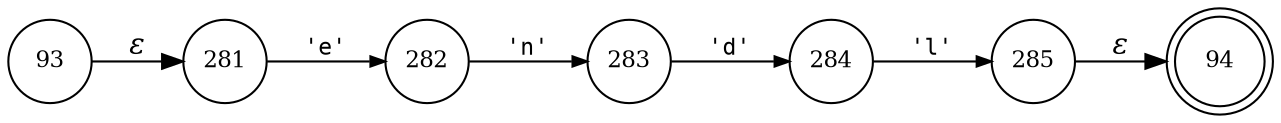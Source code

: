 digraph ATN {
rankdir=LR;
s94[fontsize=11, label="94", shape=doublecircle, fixedsize=true, width=.6];
s281[fontsize=11,label="281", shape=circle, fixedsize=true, width=.55, peripheries=1];
s282[fontsize=11,label="282", shape=circle, fixedsize=true, width=.55, peripheries=1];
s283[fontsize=11,label="283", shape=circle, fixedsize=true, width=.55, peripheries=1];
s284[fontsize=11,label="284", shape=circle, fixedsize=true, width=.55, peripheries=1];
s93[fontsize=11,label="93", shape=circle, fixedsize=true, width=.55, peripheries=1];
s285[fontsize=11,label="285", shape=circle, fixedsize=true, width=.55, peripheries=1];
s93 -> s281 [fontname="Times-Italic", label="&epsilon;"];
s281 -> s282 [fontsize=11, fontname="Courier", arrowsize=.7, label = "'e'", arrowhead = normal];
s282 -> s283 [fontsize=11, fontname="Courier", arrowsize=.7, label = "'n'", arrowhead = normal];
s283 -> s284 [fontsize=11, fontname="Courier", arrowsize=.7, label = "'d'", arrowhead = normal];
s284 -> s285 [fontsize=11, fontname="Courier", arrowsize=.7, label = "'l'", arrowhead = normal];
s285 -> s94 [fontname="Times-Italic", label="&epsilon;"];
}